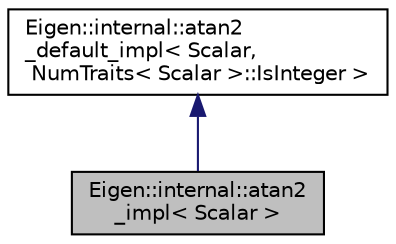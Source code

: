 digraph "Eigen::internal::atan2_impl&lt; Scalar &gt;"
{
  edge [fontname="Helvetica",fontsize="10",labelfontname="Helvetica",labelfontsize="10"];
  node [fontname="Helvetica",fontsize="10",shape=record];
  Node1 [label="Eigen::internal::atan2\l_impl\< Scalar \>",height=0.2,width=0.4,color="black", fillcolor="grey75", style="filled" fontcolor="black"];
  Node2 -> Node1 [dir="back",color="midnightblue",fontsize="10",style="solid",fontname="Helvetica"];
  Node2 [label="Eigen::internal::atan2\l_default_impl\< Scalar,\l NumTraits\< Scalar \>::IsInteger \>",height=0.2,width=0.4,color="black", fillcolor="white", style="filled",URL="$structEigen_1_1internal_1_1atan2__default__impl.html"];
}
